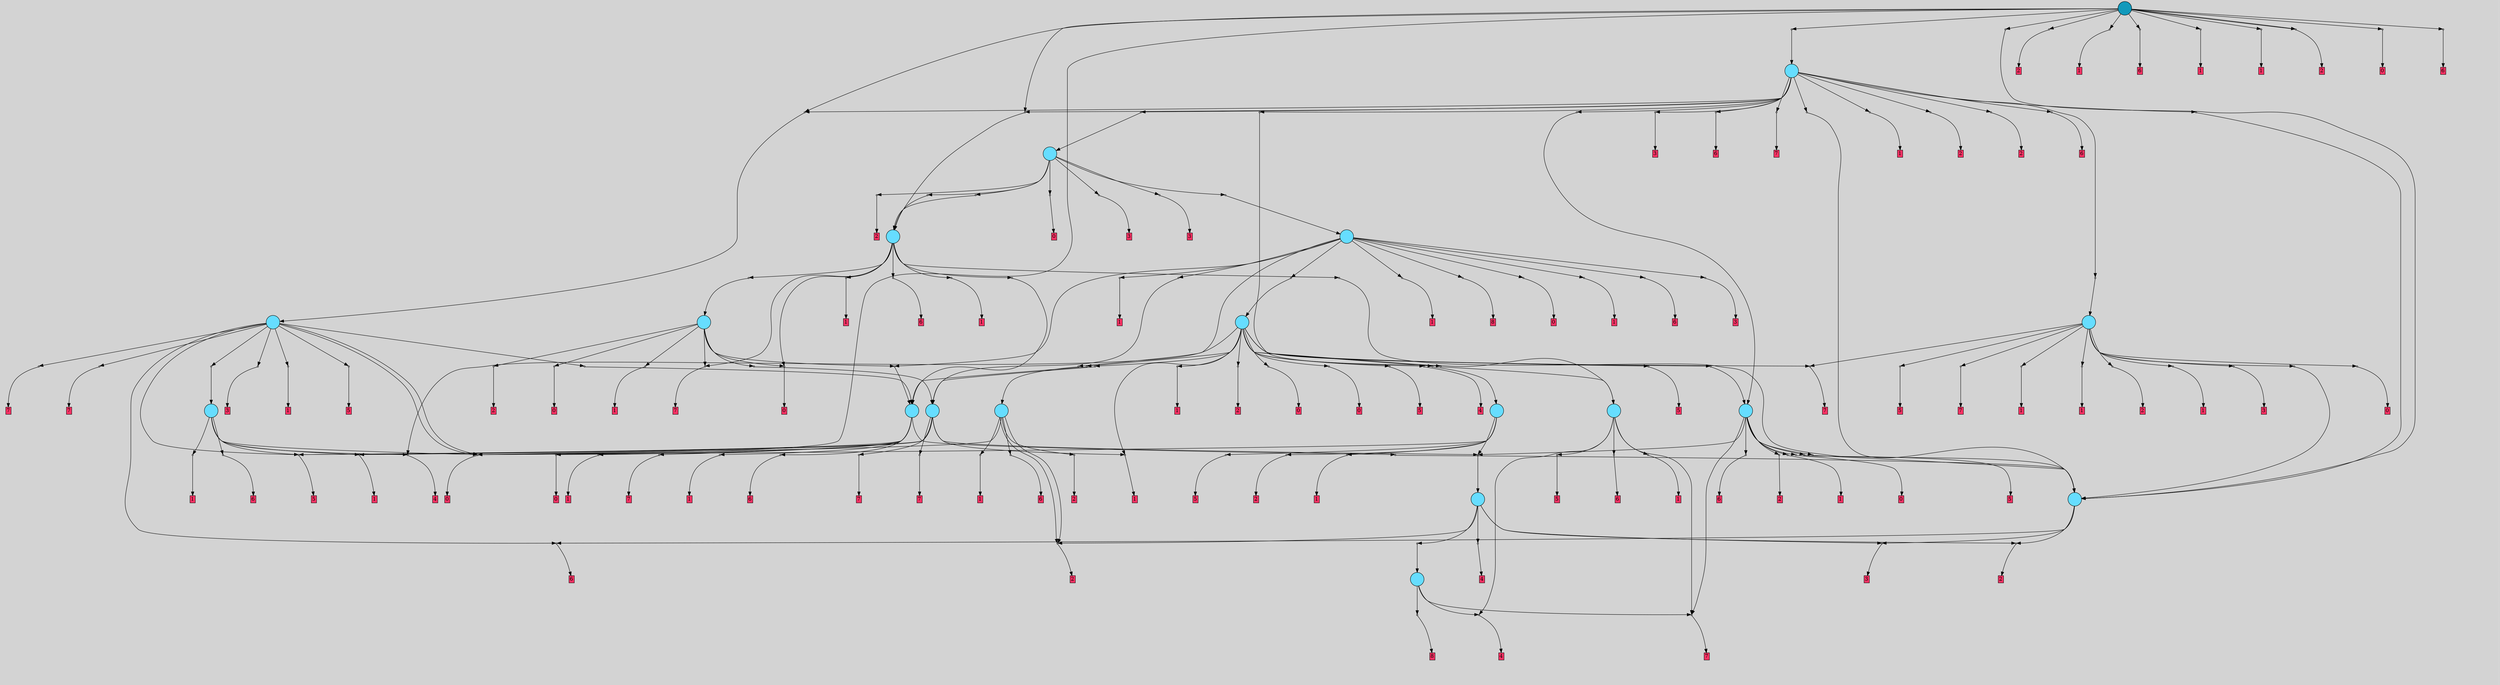 // File exported with GEGELATI v1.3.1
// On the 2024-07-07 17:39:34
// With the MARL::MarlTPGGraphDotExporter
digraph{
	graph[pad = "0.212, 0.055" bgcolor = lightgray]
	node[shape=circle style = filled label = ""]
		T2 [fillcolor="#66ddff"]
		T7 [fillcolor="#66ddff"]
		T58 [fillcolor="#66ddff"]
		T148 [fillcolor="#66ddff"]
		T837 [fillcolor="#66ddff"]
		T875 [fillcolor="#66ddff"]
		T886 [fillcolor="#66ddff"]
		T915 [fillcolor="#66ddff"]
		T933 [fillcolor="#66ddff"]
		T1008 [fillcolor="#66ddff"]
		T1083 [fillcolor="#66ddff"]
		T1230 [fillcolor="#66ddff"]
		T1626 [fillcolor="#66ddff"]
		T1993 [fillcolor="#66ddff"]
		T2142 [fillcolor="#66ddff"]
		T2995 [fillcolor="#66ddff"]
		T3655 [fillcolor="#66ddff"]
		T4318 [fillcolor="#66ddff"]
		T4903 [fillcolor="#1199bb"]
		P46968 [fillcolor="#cccccc" shape=point] //
		I46968 [shape=box style=invis label="4|4&1|2#2|7&#92;n2|4&4|2#2|0&#92;n4|7&2|5#1|6&#92;n1|5&4|5#3|0&#92;n4|7&0|3#4|0&#92;n3|1&2|2#1|0&#92;n"]
		P46968 -> I46968[style=invis]
		A33879 [fillcolor="#ff3366" shape=box margin=0.03 width=0 height=0 label="2"]
		T2 -> P46968 -> A33879
		P46969 [fillcolor="#cccccc" shape=point] //
		I46969 [shape=box style=invis label="4|0&2|6#0|7&#92;n"]
		P46969 -> I46969[style=invis]
		A33880 [fillcolor="#ff3366" shape=box margin=0.03 width=0 height=0 label="3"]
		T2 -> P46969 -> A33880
		P46970 [fillcolor="#cccccc" shape=point] //
		I46970 [shape=box style=invis label="1|1&1|1#2|4&#92;n1|3&4|3#2|5&#92;n2|4&1|4#2|5&#92;n1|1&3|1#0|0&#92;n2|0&3|3#3|4&#92;n6|0&0|2#1|4&#92;n6|1&0|7#4|3&#92;n2|2&0|5#1|3&#92;n5|4&0|7#3|0&#92;n"]
		P46970 -> I46970[style=invis]
		A33881 [fillcolor="#ff3366" shape=box margin=0.03 width=0 height=0 label="7"]
		T7 -> P46970 -> A33881
		P46971 [fillcolor="#cccccc" shape=point] //
		I46971 [shape=box style=invis label="6|2&4|7#4|4&#92;n0|4&4|5#3|7&#92;n2|1&1|4#3|1&#92;n6|6&3|3#3|0&#92;n2|7&3|2#1|0&#92;n3|7&1|1#0|1&#92;n1|4&1|2#3|7&#92;n4|0&2|5#4|6&#92;n"]
		P46971 -> I46971[style=invis]
		A33882 [fillcolor="#ff3366" shape=box margin=0.03 width=0 height=0 label="8"]
		T7 -> P46971 -> A33882
		P46972 [fillcolor="#cccccc" shape=point] //
		I46972 [shape=box style=invis label="8|4&0|5#4|6&#92;n0|3&1|1#2|6&#92;n"]
		P46972 -> I46972[style=invis]
		A33883 [fillcolor="#ff3366" shape=box margin=0.03 width=0 height=0 label="6"]
		T2 -> P46972 -> A33883
		P46973 [fillcolor="#cccccc" shape=point] //
		I46973 [shape=box style=invis label="7|5&4|6#3|3&#92;n1|3&0|7#0|4&#92;n5|1&0|7#4|4&#92;n6|6&1|1#2|4&#92;n3|5&0|2#1|2&#92;n6|3&2|4#0|1&#92;n"]
		P46973 -> I46973[style=invis]
		A33884 [fillcolor="#ff3366" shape=box margin=0.03 width=0 height=0 label="4"]
		T7 -> P46973 -> A33884
		P46974 [fillcolor="#cccccc" shape=point] //
		I46974 [shape=box style=invis label="4|4&1|2#2|7&#92;n5|5&4|4#1|6&#92;n2|4&4|2#2|0&#92;n4|7&2|5#1|6&#92;n1|5&4|5#3|0&#92;n4|7&0|3#4|0&#92;n3|1&2|2#1|0&#92;n"]
		P46974 -> I46974[style=invis]
		T58 -> P46974 -> T7
		T58 -> P46969
		P46975 [fillcolor="#cccccc" shape=point] //
		I46975 [shape=box style=invis label="7|5&4|6#3|3&#92;n1|0&0|7#0|4&#92;n5|1&0|7#4|4&#92;n6|6&1|1#2|4&#92;n3|5&0|2#1|2&#92;n5|6&1|0#2|0&#92;n6|3&2|4#0|1&#92;n"]
		P46975 -> I46975[style=invis]
		A33885 [fillcolor="#ff3366" shape=box margin=0.03 width=0 height=0 label="4"]
		T58 -> P46975 -> A33885
		T58 -> P46968
		P46976 [fillcolor="#cccccc" shape=point] //
		I46976 [shape=box style=invis label="7|0&2|7#0|0&#92;n7|4&2|1#0|3&#92;n2|7&2|4#0|1&#92;n1|4&2|1#2|2&#92;n1|7&3|0#3|4&#92;n"]
		P46976 -> I46976[style=invis]
		A33886 [fillcolor="#ff3366" shape=box margin=0.03 width=0 height=0 label="2"]
		T58 -> P46976 -> A33886
		T148 -> P46973
		P46977 [fillcolor="#cccccc" shape=point] //
		I46977 [shape=box style=invis label="4|3&1|4#3|1&#92;n6|3&2|0#0|3&#92;n7|0&4|1#1|5&#92;n4|4&4|7#0|2&#92;n6|6&1|0#2|7&#92;n0|0&4|1#1|1&#92;n3|2&2|2#0|0&#92;n6|0&3|4#1|1&#92;n8|6&1|3#4|0&#92;n"]
		P46977 -> I46977[style=invis]
		A33887 [fillcolor="#ff3366" shape=box margin=0.03 width=0 height=0 label="5"]
		T148 -> P46977 -> A33887
		T148 -> P46970
		P46978 [fillcolor="#cccccc" shape=point] //
		I46978 [shape=box style=invis label="0|3&1|1#2|6&#92;n8|4&0|5#4|2&#92;n"]
		P46978 -> I46978[style=invis]
		A33888 [fillcolor="#ff3366" shape=box margin=0.03 width=0 height=0 label="6"]
		T148 -> P46978 -> A33888
		P46979 [fillcolor="#cccccc" shape=point] //
		I46979 [shape=box style=invis label="6|2&1|0#2|1&#92;n7|1&3|7#4|0&#92;n6|4&4|4#3|3&#92;n5|6&0|0#3|5&#92;n3|0&3|1#2|7&#92;n2|6&0|4#0|6&#92;n3|0&1|3#4|6&#92;n2|3&2|0#2|0&#92;n7|1&2|0#0|5&#92;n"]
		P46979 -> I46979[style=invis]
		A33889 [fillcolor="#ff3366" shape=box margin=0.03 width=0 height=0 label="1"]
		T148 -> P46979 -> A33889
		P46980 [fillcolor="#cccccc" shape=point] //
		I46980 [shape=box style=invis label="6|2&1|0#2|1&#92;n7|1&3|7#4|0&#92;n6|4&4|4#3|3&#92;n5|6&0|0#3|5&#92;n3|0&3|1#2|7&#92;n3|0&1|3#0|6&#92;n2|6&0|4#0|6&#92;n7|1&2|0#0|5&#92;n"]
		P46980 -> I46980[style=invis]
		A33890 [fillcolor="#ff3366" shape=box margin=0.03 width=0 height=0 label="1"]
		T837 -> P46980 -> A33890
		P46981 [fillcolor="#cccccc" shape=point] //
		I46981 [shape=box style=invis label="2|4&0|4#1|3&#92;n4|2&0|3#3|6&#92;n6|4&2|5#4|3&#92;n"]
		P46981 -> I46981[style=invis]
		A33891 [fillcolor="#ff3366" shape=box margin=0.03 width=0 height=0 label="5"]
		T837 -> P46981 -> A33891
		P46982 [fillcolor="#cccccc" shape=point] //
		I46982 [shape=box style=invis label="1|1&3|4#0|1&#92;n3|3&1|0#0|6&#92;n3|6&2|6#0|0&#92;n7|5&4|2#0|6&#92;n2|0&2|4#1|6&#92;n6|4&4|6#3|7&#92;n2|6&1|3#0|4&#92;n6|3&3|6#3|3&#92;n4|1&0|3#0|5&#92;n1|0&2|5#0|0&#92;n"]
		P46982 -> I46982[style=invis]
		A33892 [fillcolor="#ff3366" shape=box margin=0.03 width=0 height=0 label="0"]
		T837 -> P46982 -> A33892
		P46983 [fillcolor="#cccccc" shape=point] //
		I46983 [shape=box style=invis label="6|2&1|0#2|1&#92;n6|4&4|4#3|3&#92;n1|2&2|2#3|7&#92;n3|0&3|1#2|7&#92;n2|6&0|4#0|6&#92;n7|1&3|7#4|0&#92;n3|0&1|3#2|6&#92;n5|6&3|3#3|5&#92;n"]
		P46983 -> I46983[style=invis]
		A33893 [fillcolor="#ff3366" shape=box margin=0.03 width=0 height=0 label="1"]
		T837 -> P46983 -> A33893
		P46984 [fillcolor="#cccccc" shape=point] //
		I46984 [shape=box style=invis label="2|2&1|4#2|7&#92;n2|5&1|6#0|2&#92;n1|1&2|4#2|4&#92;n6|3&4|6#4|0&#92;n1|2&0|5#4|0&#92;n3|0&2|2#0|7&#92;n8|4&3|5#0|6&#92;n0|6&2|4#3|3&#92;n"]
		P46984 -> I46984[style=invis]
		A33894 [fillcolor="#ff3366" shape=box margin=0.03 width=0 height=0 label="4"]
		T837 -> P46984 -> A33894
		P46985 [fillcolor="#cccccc" shape=point] //
		I46985 [shape=box style=invis label="6|4&1|4#4|4&#92;n7|2&0|6#2|2&#92;n1|3&3|6#1|7&#92;n2|6&4|0#1|7&#92;n"]
		P46985 -> I46985[style=invis]
		A33895 [fillcolor="#ff3366" shape=box margin=0.03 width=0 height=0 label="6"]
		T837 -> P46985 -> A33895
		P46986 [fillcolor="#cccccc" shape=point] //
		I46986 [shape=box style=invis label="3|0&3|1#2|7&#92;n6|4&4|2#3|3&#92;n5|6&0|0#3|5&#92;n3|0&1|3#0|6&#92;n2|6&0|4#0|6&#92;n7|4&2|0#0|5&#92;n"]
		P46986 -> I46986[style=invis]
		A33896 [fillcolor="#ff3366" shape=box margin=0.03 width=0 height=0 label="1"]
		T875 -> P46986 -> A33896
		T875 -> P46981
		P46987 [fillcolor="#cccccc" shape=point] //
		I46987 [shape=box style=invis label="6|7&3|6#0|7&#92;n4|0&2|2#4|5&#92;n4|2&0|1#0|6&#92;n4|3&3|1#2|5&#92;n0|6&4|0#4|1&#92;n1|6&0|4#3|7&#92;n5|6&3|1#0|7&#92;n"]
		P46987 -> I46987[style=invis]
		A33897 [fillcolor="#ff3366" shape=box margin=0.03 width=0 height=0 label="7"]
		T875 -> P46987 -> A33897
		P46988 [fillcolor="#cccccc" shape=point] //
		I46988 [shape=box style=invis label="3|2&2|2#0|7&#92;n1|4&0|0#3|6&#92;n0|6&2|4#3|3&#92;n1|2&0|5#4|0&#92;n5|2&2|4#0|7&#92;n2|5&1|6#0|2&#92;n8|0&2|5#0|6&#92;n2|7&0|2#3|6&#92;n1|1&2|4#2|4&#92;n8|0&0|2#2|3&#92;n"]
		P46988 -> I46988[style=invis]
		T875 -> P46988 -> T2
		P46989 [fillcolor="#cccccc" shape=point] //
		I46989 [shape=box style=invis label="6|2&1|0#2|1&#92;n7|1&3|7#4|0&#92;n3|4&4|4#3|3&#92;n5|6&0|0#3|5&#92;n3|0&3|1#2|7&#92;n3|0&2|3#0|6&#92;n2|6&0|4#0|6&#92;n7|7&0|1#4|6&#92;n7|1&2|0#0|5&#92;n"]
		P46989 -> I46989[style=invis]
		A33898 [fillcolor="#ff3366" shape=box margin=0.03 width=0 height=0 label="1"]
		T875 -> P46989 -> A33898
		P46990 [fillcolor="#cccccc" shape=point] //
		I46990 [shape=box style=invis label="2|6&4|0#1|7&#92;n7|2&0|6#2|2&#92;n1|3&3|4#1|7&#92;n6|4&1|4#4|4&#92;n"]
		P46990 -> I46990[style=invis]
		A33899 [fillcolor="#ff3366" shape=box margin=0.03 width=0 height=0 label="6"]
		T875 -> P46990 -> A33899
		P46991 [fillcolor="#cccccc" shape=point] //
		I46991 [shape=box style=invis label="1|1&3|4#0|1&#92;n3|6&2|6#0|0&#92;n1|0&2|5#0|0&#92;n2|0&2|4#1|6&#92;n6|4&4|6#3|7&#92;n2|6&1|3#0|4&#92;n6|3&3|6#3|3&#92;n4|1&0|3#0|5&#92;n7|1&4|2#0|6&#92;n"]
		P46991 -> I46991[style=invis]
		A33900 [fillcolor="#ff3366" shape=box margin=0.03 width=0 height=0 label="0"]
		T875 -> P46991 -> A33900
		P46992 [fillcolor="#cccccc" shape=point] //
		I46992 [shape=box style=invis label="1|2&4|1#2|4&#92;n4|3&1|4#3|1&#92;n4|4&4|7#0|2&#92;n6|6&1|0#2|7&#92;n0|0&4|1#1|1&#92;n6|0&3|4#1|1&#92;n8|6&1|3#4|6&#92;n7|0&4|1#1|5&#92;n"]
		P46992 -> I46992[style=invis]
		A33901 [fillcolor="#ff3366" shape=box margin=0.03 width=0 height=0 label="5"]
		T886 -> P46992 -> A33901
		P46993 [fillcolor="#cccccc" shape=point] //
		I46993 [shape=box style=invis label="8|0&0|0#4|6&#92;n0|3&1|1#2|6&#92;n"]
		P46993 -> I46993[style=invis]
		A33902 [fillcolor="#ff3366" shape=box margin=0.03 width=0 height=0 label="6"]
		T886 -> P46993 -> A33902
		P46994 [fillcolor="#cccccc" shape=point] //
		I46994 [shape=box style=invis label="1|1&3|4#0|1&#92;n3|3&1|0#0|6&#92;n6|4&4|6#3|7&#92;n7|5&4|4#0|6&#92;n1|0&2|5#0|1&#92;n2|6&1|3#0|4&#92;n6|3&3|6#3|3&#92;n4|1&0|3#0|5&#92;n3|6&2|6#0|0&#92;n"]
		P46994 -> I46994[style=invis]
		T886 -> P46994 -> T2
		P46995 [fillcolor="#cccccc" shape=point] //
		I46995 [shape=box style=invis label="1|1&3|4#0|1&#92;n3|3&1|0#0|6&#92;n6|4&4|6#3|7&#92;n8|1&3|2#3|3&#92;n3|6&2|6#0|0&#92;n7|5&4|2#0|6&#92;n2|6&1|3#0|4&#92;n6|3&3|6#3|5&#92;n4|1&0|3#0|5&#92;n1|0&2|5#0|1&#92;n"]
		P46995 -> I46995[style=invis]
		T886 -> P46995 -> T58
		P46996 [fillcolor="#cccccc" shape=point] //
		I46996 [shape=box style=invis label="7|0&2|7#0|0&#92;n7|7&3|0#3|4&#92;n2|7&2|4#0|1&#92;n1|4&2|1#2|2&#92;n7|4&2|1#0|3&#92;n"]
		P46996 -> I46996[style=invis]
		A33903 [fillcolor="#ff3366" shape=box margin=0.03 width=0 height=0 label="2"]
		T886 -> P46996 -> A33903
		P46997 [fillcolor="#cccccc" shape=point] //
		I46997 [shape=box style=invis label="6|2&1|0#2|1&#92;n7|1&3|7#4|0&#92;n5|6&0|0#3|5&#92;n6|4&4|4#3|3&#92;n3|3&3|3#2|7&#92;n2|6&0|4#0|6&#92;n3|0&1|3#0|6&#92;n7|1&2|0#0|5&#92;n"]
		P46997 -> I46997[style=invis]
		A33904 [fillcolor="#ff3366" shape=box margin=0.03 width=0 height=0 label="1"]
		T886 -> P46997 -> A33904
		T886 -> P46970
		P46998 [fillcolor="#cccccc" shape=point] //
		I46998 [shape=box style=invis label="1|1&3|4#0|1&#92;n3|3&1|0#0|6&#92;n3|6&2|6#0|0&#92;n2|0&2|4#1|6&#92;n7|5&4|2#0|6&#92;n6|4&4|6#3|7&#92;n2|6&1|3#0|4&#92;n6|3&3|6#3|3&#92;n4|1&0|3#0|5&#92;n1|1&2|5#0|0&#92;n"]
		P46998 -> I46998[style=invis]
		A33905 [fillcolor="#ff3366" shape=box margin=0.03 width=0 height=0 label="0"]
		T886 -> P46998 -> A33905
		T915 -> P46980
		T915 -> P46981
		P46999 [fillcolor="#cccccc" shape=point] //
		I46999 [shape=box style=invis label="8|3&0|2#0|6&#92;n1|1&3|1#0|0&#92;n2|0&3|3#3|4&#92;n1|6&4|3#2|5&#92;n2|4&0|4#2|5&#92;n5|4&0|7#3|0&#92;n7|0&0|2#1|5&#92;n6|1&3|0#4|5&#92;n2|2&4|5#1|3&#92;n3|4&3|4#3|6&#92;n"]
		P46999 -> I46999[style=invis]
		A33906 [fillcolor="#ff3366" shape=box margin=0.03 width=0 height=0 label="7"]
		T915 -> P46999 -> A33906
		T915 -> P46982
		P47000 [fillcolor="#cccccc" shape=point] //
		I47000 [shape=box style=invis label="6|2&1|0#2|1&#92;n6|4&4|4#3|3&#92;n1|2&2|2#3|7&#92;n7|1&3|7#4|0&#92;n2|6&0|4#0|6&#92;n3|0&3|1#2|7&#92;n3|0&1|3#2|6&#92;n5|6&3|0#3|5&#92;n"]
		P47000 -> I47000[style=invis]
		A33907 [fillcolor="#ff3366" shape=box margin=0.03 width=0 height=0 label="1"]
		T915 -> P47000 -> A33907
		T915 -> P46995
		P47001 [fillcolor="#cccccc" shape=point] //
		I47001 [shape=box style=invis label="0|6&4|0#4|1&#92;n4|2&0|1#0|3&#92;n1|6&0|4#3|7&#92;n3|6&1|7#4|7&#92;n8|0&3|5#3|3&#92;n4|0&2|2#4|3&#92;n7|4&2|5#3|6&#92;n5|6&3|1#1|7&#92;n"]
		P47001 -> I47001[style=invis]
		A33908 [fillcolor="#ff3366" shape=box margin=0.03 width=0 height=0 label="7"]
		T915 -> P47001 -> A33908
		P47002 [fillcolor="#cccccc" shape=point] //
		I47002 [shape=box style=invis label="1|7&3|0#3|4&#92;n7|1&1|1#0|3&#92;n7|1&3|6#2|0&#92;n1|4&2|1#2|2&#92;n2|7&2|4#0|1&#92;n7|0&2|7#0|0&#92;n"]
		P47002 -> I47002[style=invis]
		A33909 [fillcolor="#ff3366" shape=box margin=0.03 width=0 height=0 label="2"]
		T933 -> P47002 -> A33909
		P47003 [fillcolor="#cccccc" shape=point] //
		I47003 [shape=box style=invis label="6|2&1|0#2|1&#92;n5|6&0|0#3|5&#92;n7|1&3|7#4|0&#92;n3|0&3|1#2|7&#92;n3|0&1|3#0|6&#92;n7|1&2|0#0|5&#92;n2|1&3|4#0|6&#92;n"]
		P47003 -> I47003[style=invis]
		A33910 [fillcolor="#ff3366" shape=box margin=0.03 width=0 height=0 label="1"]
		T933 -> P47003 -> A33910
		P47004 [fillcolor="#cccccc" shape=point] //
		I47004 [shape=box style=invis label="7|5&1|4#4|1&#92;n3|0&2|2#0|6&#92;n"]
		P47004 -> I47004[style=invis]
		A33911 [fillcolor="#ff3366" shape=box margin=0.03 width=0 height=0 label="6"]
		T933 -> P47004 -> A33911
		T933 -> P46976
		T933 -> P46982
		T933 -> P46976
		P47005 [fillcolor="#cccccc" shape=point] //
		I47005 [shape=box style=invis label="2|2&0|4#1|3&#92;n4|2&0|3#3|6&#92;n1|0&2|1#1|6&#92;n"]
		P47005 -> I47005[style=invis]
		A33912 [fillcolor="#ff3366" shape=box margin=0.03 width=0 height=0 label="5"]
		T1008 -> P47005 -> A33912
		P47006 [fillcolor="#cccccc" shape=point] //
		I47006 [shape=box style=invis label="7|0&2|7#0|0&#92;n2|7&2|4#0|1&#92;n7|5&2|1#0|3&#92;n3|3&2|5#4|6&#92;n1|7&3|0#3|4&#92;n"]
		P47006 -> I47006[style=invis]
		A33913 [fillcolor="#ff3366" shape=box margin=0.03 width=0 height=0 label="2"]
		T1008 -> P47006 -> A33913
		P47007 [fillcolor="#cccccc" shape=point] //
		I47007 [shape=box style=invis label="7|1&0|0#0|5&#92;n6|4&4|4#3|3&#92;n5|6&0|0#3|5&#92;n3|0&3|1#2|7&#92;n3|0&1|3#0|6&#92;n2|6&0|4#0|6&#92;n7|1&3|7#4|0&#92;n"]
		P47007 -> I47007[style=invis]
		A33914 [fillcolor="#ff3366" shape=box margin=0.03 width=0 height=0 label="1"]
		T1008 -> P47007 -> A33914
		T1008 -> P46982
		T1008 -> P46995
		P47008 [fillcolor="#cccccc" shape=point] //
		I47008 [shape=box style=invis label="4|0&1|4#1|6&#92;n"]
		P47008 -> I47008[style=invis]
		A33915 [fillcolor="#ff3366" shape=box margin=0.03 width=0 height=0 label="3"]
		T1083 -> P47008 -> A33915
		P47009 [fillcolor="#cccccc" shape=point] //
		I47009 [shape=box style=invis label="6|2&1|0#2|1&#92;n6|4&4|4#3|3&#92;n3|0&3|1#2|7&#92;n5|6&0|0#3|5&#92;n3|0&1|3#0|6&#92;n2|6&0|4#0|6&#92;n7|4&2|0#0|5&#92;n"]
		P47009 -> I47009[style=invis]
		A33916 [fillcolor="#ff3366" shape=box margin=0.03 width=0 height=0 label="1"]
		T1083 -> P47009 -> A33916
		T1083 -> P46972
		T1083 -> P46982
		P47010 [fillcolor="#cccccc" shape=point] //
		I47010 [shape=box style=invis label="3|0&1|1#0|2&#92;n3|0&2|1#0|0&#92;n0|0&3|2#3|5&#92;n6|5&1|5#4|3&#92;n0|0&1|0#3|7&#92;n"]
		P47010 -> I47010[style=invis]
		A33917 [fillcolor="#ff3366" shape=box margin=0.03 width=0 height=0 label="5"]
		T1083 -> P47010 -> A33917
		P47011 [fillcolor="#cccccc" shape=point] //
		I47011 [shape=box style=invis label="0|6&4|0#4|1&#92;n4|2&0|1#0|3&#92;n6|6&2|2#4|5&#92;n3|6&1|7#4|7&#92;n6|7&1|6#0|7&#92;n8|0&1|5#3|3&#92;n5|6&3|1#1|7&#92;n1|6&0|4#3|7&#92;n5|6&4|7#3|1&#92;n7|4&2|5#3|6&#92;n"]
		P47011 -> I47011[style=invis]
		T1083 -> P47011 -> T837
		P47012 [fillcolor="#cccccc" shape=point] //
		I47012 [shape=box style=invis label="6|1&0|7#4|3&#92;n1|3&4|3#2|5&#92;n2|4&1|4#2|5&#92;n1|1&3|1#0|0&#92;n2|0&3|3#3|4&#92;n6|0&0|2#1|4&#92;n1|1&1|1#2|4&#92;n2|2&0|5#1|3&#92;n5|4&0|7#4|0&#92;n"]
		P47012 -> I47012[style=invis]
		A33918 [fillcolor="#ff3366" shape=box margin=0.03 width=0 height=0 label="7"]
		T1083 -> P47012 -> A33918
		T1083 -> P46981
		P47013 [fillcolor="#cccccc" shape=point] //
		I47013 [shape=box style=invis label="0|6&4|0#4|1&#92;n4|2&0|1#0|3&#92;n5|6&4|7#3|1&#92;n7|4&2|5#3|6&#92;n6|7&1|6#0|7&#92;n8|0&1|5#3|3&#92;n5|6&3|1#1|7&#92;n1|6&0|4#3|7&#92;n1|0&2|2#4|5&#92;n3|6&1|7#4|7&#92;n"]
		P47013 -> I47013[style=invis]
		A33919 [fillcolor="#ff3366" shape=box margin=0.03 width=0 height=0 label="7"]
		T1083 -> P47013 -> A33919
		T1083 -> P46982
		P47014 [fillcolor="#cccccc" shape=point] //
		I47014 [shape=box style=invis label="6|1&3|7#4|0&#92;n6|2&1|0#2|6&#92;n3|0&3|1#2|7&#92;n3|0&1|3#0|6&#92;n5|6&0|0#3|5&#92;n7|0&2|1#1|0&#92;n2|0&0|3#0|1&#92;n2|7&0|4#0|6&#92;n"]
		P47014 -> I47014[style=invis]
		T1083 -> P47014 -> T875
		P47015 [fillcolor="#cccccc" shape=point] //
		I47015 [shape=box style=invis label="3|1&3|1#2|0&#92;n5|3&4|6#2|4&#92;n4|4&3|1#4|4&#92;n6|5&0|6#2|4&#92;n4|1&2|4#4|6&#92;n8|6&1|1#3|0&#92;n8|0&0|2#1|4&#92;n6|2&2|5#1|3&#92;n0|5&2|1#0|7&#92;n2|6&1|4#1|5&#92;n"]
		P47015 -> I47015[style=invis]
		A33920 [fillcolor="#ff3366" shape=box margin=0.03 width=0 height=0 label="7"]
		T1230 -> P47015 -> A33920
		P47016 [fillcolor="#cccccc" shape=point] //
		I47016 [shape=box style=invis label="3|0&2|5#4|0&#92;n4|5&1|1#1|5&#92;n"]
		P47016 -> I47016[style=invis]
		A33921 [fillcolor="#ff3366" shape=box margin=0.03 width=0 height=0 label="3"]
		T1230 -> P47016 -> A33921
		P47017 [fillcolor="#cccccc" shape=point] //
		I47017 [shape=box style=invis label="6|3&3|6#3|3&#92;n3|3&1|0#0|6&#92;n6|4&4|6#3|7&#92;n7|5&4|4#0|6&#92;n1|0&2|5#0|1&#92;n2|6&1|3#0|4&#92;n1|1&3|4#0|1&#92;n2|1&0|3#0|5&#92;n3|6&2|6#0|0&#92;n"]
		P47017 -> I47017[style=invis]
		T1230 -> P47017 -> T2
		P47018 [fillcolor="#cccccc" shape=point] //
		I47018 [shape=box style=invis label="3|3&1|0#0|6&#92;n6|3&3|6#3|3&#92;n4|1&0|3#4|5&#92;n2|0&2|4#1|6&#92;n2|6&1|3#0|4&#92;n3|6&2|6#0|0&#92;n7|3&4|2#0|6&#92;n1|0&2|5#0|0&#92;n"]
		P47018 -> I47018[style=invis]
		A33922 [fillcolor="#ff3366" shape=box margin=0.03 width=0 height=0 label="0"]
		T1230 -> P47018 -> A33922
		P47019 [fillcolor="#cccccc" shape=point] //
		I47019 [shape=box style=invis label="4|3&1|4#3|1&#92;n6|3&2|0#0|3&#92;n7|0&4|1#1|5&#92;n4|3&4|7#0|2&#92;n3|2&2|2#0|0&#92;n0|0&4|1#1|1&#92;n6|6&1|0#2|7&#92;n6|0&3|4#1|1&#92;n8|6&1|3#4|0&#92;n4|7&0|3#0|3&#92;n"]
		P47019 -> I47019[style=invis]
		A33923 [fillcolor="#ff3366" shape=box margin=0.03 width=0 height=0 label="5"]
		T1230 -> P47019 -> A33923
		P47020 [fillcolor="#cccccc" shape=point] //
		I47020 [shape=box style=invis label="0|6&4|0#4|1&#92;n4|2&0|1#0|3&#92;n1|6&0|4#3|7&#92;n3|6&1|7#4|7&#92;n8|0&1|5#3|3&#92;n5|6&3|1#1|7&#92;n5|6&4|7#3|1&#92;n4|0&2|2#4|5&#92;n7|4&2|5#3|6&#92;n"]
		P47020 -> I47020[style=invis]
		A33924 [fillcolor="#ff3366" shape=box margin=0.03 width=0 height=0 label="7"]
		T1230 -> P47020 -> A33924
		P47021 [fillcolor="#cccccc" shape=point] //
		I47021 [shape=box style=invis label="8|6&2|2#0|5&#92;n7|1&3|7#4|0&#92;n6|2&1|0#2|1&#92;n3|4&4|4#3|3&#92;n5|6&0|0#3|5&#92;n3|0&3|1#2|7&#92;n3|0&2|3#0|6&#92;n8|7&0|1#4|6&#92;n7|1&2|0#0|5&#92;n"]
		P47021 -> I47021[style=invis]
		A33925 [fillcolor="#ff3366" shape=box margin=0.03 width=0 height=0 label="1"]
		T1230 -> P47021 -> A33925
		P47022 [fillcolor="#cccccc" shape=point] //
		I47022 [shape=box style=invis label="6|2&1|0#2|1&#92;n7|1&3|7#4|4&#92;n3|4&4|4#3|3&#92;n5|6&0|0#3|5&#92;n3|0&2|3#0|6&#92;n7|1&2|0#0|5&#92;n7|7&0|1#4|6&#92;n2|1&2|4#4|1&#92;n2|6&0|4#0|6&#92;n"]
		P47022 -> I47022[style=invis]
		A33926 [fillcolor="#ff3366" shape=box margin=0.03 width=0 height=0 label="1"]
		T1230 -> P47022 -> A33926
		P47023 [fillcolor="#cccccc" shape=point] //
		I47023 [shape=box style=invis label="5|1&4|2#2|0&#92;n4|7&2|1#1|6&#92;n2|0&2|4#1|3&#92;n3|1&2|4#4|0&#92;n"]
		P47023 -> I47023[style=invis]
		A33927 [fillcolor="#ff3366" shape=box margin=0.03 width=0 height=0 label="2"]
		T1230 -> P47023 -> A33927
		P47024 [fillcolor="#cccccc" shape=point] //
		I47024 [shape=box style=invis label="6|2&1|0#2|1&#92;n5|6&0|0#3|5&#92;n7|1&3|7#4|0&#92;n6|4&4|4#3|3&#92;n2|1&2|7#2|4&#92;n3|0&3|1#2|7&#92;n2|6&0|4#0|6&#92;n3|0&1|3#4|6&#92;n7|1&2|7#0|5&#92;n"]
		P47024 -> I47024[style=invis]
		A33928 [fillcolor="#ff3366" shape=box margin=0.03 width=0 height=0 label="1"]
		T1230 -> P47024 -> A33928
		P47025 [fillcolor="#cccccc" shape=point] //
		I47025 [shape=box style=invis label="7|1&3|1#0|1&#92;n3|3&1|0#0|6&#92;n2|0&2|4#1|6&#92;n7|5&4|2#0|6&#92;n3|6&2|6#0|0&#92;n6|4&4|6#3|7&#92;n4|1&0|3#0|5&#92;n6|3&3|6#3|3&#92;n5|7&2|1#3|2&#92;n2|6&2|3#0|4&#92;n"]
		P47025 -> I47025[style=invis]
		A33929 [fillcolor="#ff3366" shape=box margin=0.03 width=0 height=0 label="0"]
		T1626 -> P47025 -> A33929
		P47026 [fillcolor="#cccccc" shape=point] //
		I47026 [shape=box style=invis label="8|0&1|1#0|5&#92;n5|4&1|1#2|6&#92;n5|4&1|1#1|6&#92;n0|6&4|0#4|1&#92;n4|1&2|2#4|7&#92;n0|5&4|7#3|3&#92;n"]
		P47026 -> I47026[style=invis]
		A33930 [fillcolor="#ff3366" shape=box margin=0.03 width=0 height=0 label="7"]
		T1626 -> P47026 -> A33930
		P47027 [fillcolor="#cccccc" shape=point] //
		I47027 [shape=box style=invis label="3|0&3|2#0|2&#92;n"]
		P47027 -> I47027[style=invis]
		T1626 -> P47027 -> T915
		P47028 [fillcolor="#cccccc" shape=point] //
		I47028 [shape=box style=invis label="6|2&1|0#2|1&#92;n7|1&3|7#4|0&#92;n6|4&4|2#3|3&#92;n5|6&0|0#3|5&#92;n3|0&3|1#2|5&#92;n3|0&1|3#0|6&#92;n2|6&0|4#0|6&#92;n7|1&2|0#0|5&#92;n"]
		P47028 -> I47028[style=invis]
		A33931 [fillcolor="#ff3366" shape=box margin=0.03 width=0 height=0 label="1"]
		T1626 -> P47028 -> A33931
		P47029 [fillcolor="#cccccc" shape=point] //
		I47029 [shape=box style=invis label="1|1&3|4#0|1&#92;n3|3&1|0#0|6&#92;n3|6&2|6#0|0&#92;n7|5&4|2#0|6&#92;n2|0&2|4#1|6&#92;n6|4&4|6#3|7&#92;n2|6&1|3#0|1&#92;n4|1&0|3#0|5&#92;n6|3&3|6#3|3&#92;n"]
		P47029 -> I47029[style=invis]
		A33932 [fillcolor="#ff3366" shape=box margin=0.03 width=0 height=0 label="0"]
		T1626 -> P47029 -> A33932
		P47030 [fillcolor="#cccccc" shape=point] //
		I47030 [shape=box style=invis label="1|7&3|0#3|4&#92;n2|1&0|4#0|5&#92;n1|5&1|3#2|7&#92;n7|0&2|7#0|0&#92;n1|4&3|1#2|2&#92;n"]
		P47030 -> I47030[style=invis]
		A33933 [fillcolor="#ff3366" shape=box margin=0.03 width=0 height=0 label="2"]
		T1626 -> P47030 -> A33933
		P47031 [fillcolor="#cccccc" shape=point] //
		I47031 [shape=box style=invis label="2|0&0|3#1|1&#92;n6|2&1|0#2|6&#92;n3|0&3|1#2|7&#92;n3|0&1|3#0|6&#92;n5|6&0|0#3|5&#92;n6|1&3|7#4|0&#92;n2|7&0|4#0|6&#92;n"]
		P47031 -> I47031[style=invis]
		T1626 -> P47031 -> T875
		P47032 [fillcolor="#cccccc" shape=point] //
		I47032 [shape=box style=invis label="3|2&1|2#0|0&#92;n6|3&2|0#0|3&#92;n7|0&4|1#1|5&#92;n8|6&1|3#4|0&#92;n6|6&1|0#2|7&#92;n0|0&4|1#1|1&#92;n4|3&1|5#3|1&#92;n6|0&3|4#1|1&#92;n4|4&4|7#0|2&#92;n"]
		P47032 -> I47032[style=invis]
		A33934 [fillcolor="#ff3366" shape=box margin=0.03 width=0 height=0 label="5"]
		T1993 -> P47032 -> A33934
		P47033 [fillcolor="#cccccc" shape=point] //
		I47033 [shape=box style=invis label="3|0&3|1#2|5&#92;n6|4&4|4#3|3&#92;n7|1&3|7#4|0&#92;n5|6&0|0#3|5&#92;n2|6&0|4#0|6&#92;n6|2&1|0#2|1&#92;n7|1&3|0#0|3&#92;n"]
		P47033 -> I47033[style=invis]
		A33935 [fillcolor="#ff3366" shape=box margin=0.03 width=0 height=0 label="1"]
		T1993 -> P47033 -> A33935
		P47034 [fillcolor="#cccccc" shape=point] //
		I47034 [shape=box style=invis label="7|0&2|7#0|0&#92;n2|7&2|4#0|1&#92;n1|7&3|0#3|4&#92;n1|4&2|1#2|2&#92;n5|1&3|6#0|3&#92;n"]
		P47034 -> I47034[style=invis]
		A33936 [fillcolor="#ff3366" shape=box margin=0.03 width=0 height=0 label="2"]
		T1993 -> P47034 -> A33936
		P47035 [fillcolor="#cccccc" shape=point] //
		I47035 [shape=box style=invis label="3|0&3|2#0|6&#92;n"]
		P47035 -> I47035[style=invis]
		T1993 -> P47035 -> T915
		P47036 [fillcolor="#cccccc" shape=point] //
		I47036 [shape=box style=invis label="2|5&1|5#0|7&#92;n3|3&1|0#0|6&#92;n7|1&3|4#0|1&#92;n2|0&2|4#1|6&#92;n7|5&4|2#0|6&#92;n3|6&2|6#0|0&#92;n6|4&4|6#3|7&#92;n2|6&1|3#0|4&#92;n6|3&3|6#3|3&#92;n4|1&0|3#0|5&#92;n"]
		P47036 -> I47036[style=invis]
		A33937 [fillcolor="#ff3366" shape=box margin=0.03 width=0 height=0 label="0"]
		T1993 -> P47036 -> A33937
		T1993 -> P46984
		P47037 [fillcolor="#cccccc" shape=point] //
		I47037 [shape=box style=invis label="1|1&3|4#0|1&#92;n3|3&1|0#0|6&#92;n4|1&0|3#0|5&#92;n7|5&4|2#0|6&#92;n2|0&2|4#1|6&#92;n6|4&4|6#3|7&#92;n6|3&3|6#3|3&#92;n3|2&2|6#0|0&#92;n1|0&2|5#0|0&#92;n"]
		P47037 -> I47037[style=invis]
		A33938 [fillcolor="#ff3366" shape=box margin=0.03 width=0 height=0 label="0"]
		T1993 -> P47037 -> A33938
		P47038 [fillcolor="#cccccc" shape=point] //
		I47038 [shape=box style=invis label="1|5&3|3#1|1&#92;n8|0&1|4#2|4&#92;n0|4&0|6#0|6&#92;n7|6&1|5#3|2&#92;n1|3&1|6#3|0&#92;n0|3&0|2#0|3&#92;n"]
		P47038 -> I47038[style=invis]
		A33939 [fillcolor="#ff3366" shape=box margin=0.03 width=0 height=0 label="5"]
		T1993 -> P47038 -> A33939
		P47039 [fillcolor="#cccccc" shape=point] //
		I47039 [shape=box style=invis label="1|4&2|1#2|2&#92;n7|7&4|3#4|1&#92;n3|4&2|5#3|3&#92;n2|7&2|4#0|1&#92;n7|0&1|7#0|0&#92;n"]
		P47039 -> I47039[style=invis]
		T1993 -> P47039 -> T148
		P47040 [fillcolor="#cccccc" shape=point] //
		I47040 [shape=box style=invis label="4|2&0|1#0|3&#92;n0|6&4|0#4|1&#92;n5|6&4|7#3|1&#92;n6|7&1|6#0|7&#92;n8|0&1|5#3|3&#92;n5|6&3|1#1|7&#92;n1|6&0|4#3|7&#92;n6|2&2|2#4|5&#92;n7|4&2|5#3|6&#92;n"]
		P47040 -> I47040[style=invis]
		T1993 -> P47040 -> T1008
		P47041 [fillcolor="#cccccc" shape=point] //
		I47041 [shape=box style=invis label="2|0&0|3#1|1&#92;n6|2&1|0#2|6&#92;n3|0&3|6#2|7&#92;n3|0&1|3#0|6&#92;n2|7&0|4#0|6&#92;n5|6&0|0#3|5&#92;n"]
		P47041 -> I47041[style=invis]
		T1993 -> P47041 -> T875
		T1993 -> P47015
		T1993 -> P47000
		P47042 [fillcolor="#cccccc" shape=point] //
		I47042 [shape=box style=invis label="2|5&1|6#0|2&#92;n1|2&0|5#4|0&#92;n3|0&2|2#0|7&#92;n1|4&0|0#3|6&#92;n0|6&2|4#3|3&#92;n8|4&3|5#0|6&#92;n1|1&2|4#2|4&#92;n"]
		P47042 -> I47042[style=invis]
		A33940 [fillcolor="#ff3366" shape=box margin=0.03 width=0 height=0 label="4"]
		T1993 -> P47042 -> A33940
		P47043 [fillcolor="#cccccc" shape=point] //
		I47043 [shape=box style=invis label="5|4&4|5#1|3&#92;n3|2&2|3#4|0&#92;n1|3&2|5#0|5&#92;n1|0&4|0#2|4&#92;n2|6&2|2#2|3&#92;n2|3&0|3#4|7&#92;n2|6&4|3#0|2&#92;n3|2&0|7#4|2&#92;n"]
		P47043 -> I47043[style=invis]
		T1993 -> P47043 -> T886
		T2142 -> P47026
		P47044 [fillcolor="#cccccc" shape=point] //
		I47044 [shape=box style=invis label="6|2&1|0#2|1&#92;n3|5&1|4#4|4&#92;n5|6&0|0#3|5&#92;n6|4&4|2#3|3&#92;n3|0&3|1#2|5&#92;n3|0&1|3#0|6&#92;n2|6&0|4#0|6&#92;n7|1&2|0#0|5&#92;n"]
		P47044 -> I47044[style=invis]
		A33941 [fillcolor="#ff3366" shape=box margin=0.03 width=0 height=0 label="1"]
		T2142 -> P47044 -> A33941
		T2142 -> P47029
		P47045 [fillcolor="#cccccc" shape=point] //
		I47045 [shape=box style=invis label="6|2&1|4#2|6&#92;n2|0&0|3#1|1&#92;n3|0&3|1#2|7&#92;n5|6&0|0#3|5&#92;n6|1&3|7#4|0&#92;n2|7&0|4#0|6&#92;n"]
		P47045 -> I47045[style=invis]
		T2142 -> P47045 -> T875
		P47046 [fillcolor="#cccccc" shape=point] //
		I47046 [shape=box style=invis label="1|1&3|4#0|1&#92;n3|3&1|0#0|6&#92;n7|5&4|2#0|6&#92;n2|6&1|3#0|4&#92;n2|0&2|4#1|4&#92;n6|4&4|6#3|7&#92;n6|3&3|6#3|3&#92;n4|1&0|1#0|5&#92;n1|0&2|5#0|0&#92;n"]
		P47046 -> I47046[style=invis]
		A33942 [fillcolor="#ff3366" shape=box margin=0.03 width=0 height=0 label="6"]
		T2142 -> P47046 -> A33942
		P47047 [fillcolor="#cccccc" shape=point] //
		I47047 [shape=box style=invis label="3|3&1|0#0|6&#92;n2|6&1|3#0|4&#92;n7|5&4|2#0|6&#92;n3|6&2|6#0|2&#92;n1|1&3|4#0|1&#92;n4|1&0|3#0|5&#92;n1|0&2|5#0|1&#92;n"]
		P47047 -> I47047[style=invis]
		T2142 -> P47047 -> T1626
		P47048 [fillcolor="#cccccc" shape=point] //
		I47048 [shape=box style=invis label="1|1&3|4#0|1&#92;n3|5&3|5#0|0&#92;n1|3&1|0#0|6&#92;n6|4&4|6#3|7&#92;n7|5&4|4#0|6&#92;n1|0&2|5#0|1&#92;n3|1&3|0#2|4&#92;n3|6&2|6#0|0&#92;n4|1&0|3#0|5&#92;n2|0&1|3#0|4&#92;n"]
		P47048 -> I47048[style=invis]
		T2142 -> P47048 -> T2
		P47049 [fillcolor="#cccccc" shape=point] //
		I47049 [shape=box style=invis label="7|1&3|7#4|0&#92;n3|0&1|1#2|7&#92;n6|4&4|4#3|3&#92;n8|1&2|7#4|0&#92;n5|6&1|0#3|5&#92;n3|0&1|3#0|6&#92;n2|6&0|4#0|6&#92;n7|1&2|0#0|5&#92;n"]
		P47049 -> I47049[style=invis]
		A33943 [fillcolor="#ff3366" shape=box margin=0.03 width=0 height=0 label="1"]
		T2142 -> P47049 -> A33943
		P47050 [fillcolor="#cccccc" shape=point] //
		I47050 [shape=box style=invis label="2|6&0|4#0|6&#92;n7|1&3|7#4|0&#92;n3|0&3|1#3|5&#92;n5|6&0|0#3|5&#92;n6|2&1|0#2|1&#92;n7|1&3|0#0|5&#92;n"]
		P47050 -> I47050[style=invis]
		A33944 [fillcolor="#ff3366" shape=box margin=0.03 width=0 height=0 label="1"]
		T2995 -> P47050 -> A33944
		P47051 [fillcolor="#cccccc" shape=point] //
		I47051 [shape=box style=invis label="3|0&4|2#0|6&#92;n"]
		P47051 -> I47051[style=invis]
		T2995 -> P47051 -> T915
		T2995 -> P47031
		P47052 [fillcolor="#cccccc" shape=point] //
		I47052 [shape=box style=invis label="5|7&2|2#3|4&#92;n4|3&3|7#0|2&#92;n6|0&1|7#3|3&#92;n5|2&0|0#4|7&#92;n8|2&4|1#1|3&#92;n2|7&2|0#0|2&#92;n0|5&3|2#0|6&#92;n5|0&3|4#1|7&#92;n"]
		P47052 -> I47052[style=invis]
		A33945 [fillcolor="#ff3366" shape=box margin=0.03 width=0 height=0 label="8"]
		T2995 -> P47052 -> A33945
		P47053 [fillcolor="#cccccc" shape=point] //
		I47053 [shape=box style=invis label="1|1&3|4#0|5&#92;n3|3&1|0#0|6&#92;n3|6&2|6#0|0&#92;n7|5&4|2#0|6&#92;n6|3&3|6#3|3&#92;n6|4&4|6#3|7&#92;n2|6&1|3#0|4&#92;n2|0&2|4#1|6&#92;n4|1&0|3#0|5&#92;n1|0&2|5#0|0&#92;n"]
		P47053 -> I47053[style=invis]
		A33946 [fillcolor="#ff3366" shape=box margin=0.03 width=0 height=0 label="0"]
		T2995 -> P47053 -> A33946
		P47054 [fillcolor="#cccccc" shape=point] //
		I47054 [shape=box style=invis label="1|6&0|4#3|7&#92;n5|6&4|7#3|3&#92;n3|7&1|7#4|7&#92;n6|7&1|6#0|7&#92;n8|0&1|5#3|3&#92;n5|6&3|1#1|7&#92;n4|5&0|1#0|3&#92;n7|4&2|5#3|6&#92;n"]
		P47054 -> I47054[style=invis]
		T2995 -> P47054 -> T933
		P47055 [fillcolor="#cccccc" shape=point] //
		I47055 [shape=box style=invis label="2|0&0|3#1|1&#92;n5|6&0|0#3|4&#92;n2|7&0|4#0|6&#92;n5|5&4|6#1|6&#92;n3|0&1|3#0|6&#92;n1|3&4|2#2|5&#92;n6|4&3|7#4|0&#92;n6|2&1|0#2|6&#92;n3|0&3|1#0|7&#92;n"]
		P47055 -> I47055[style=invis]
		T2995 -> P47055 -> T1993
		P47056 [fillcolor="#cccccc" shape=point] //
		I47056 [shape=box style=invis label="6|6&0|2#4|0&#92;n6|2&1|0#2|5&#92;n7|1&2|0#0|5&#92;n7|1&2|7#4|0&#92;n3|0&3|1#2|7&#92;n5|6&0|0#4|4&#92;n3|0&0|3#0|4&#92;n"]
		P47056 -> I47056[style=invis]
		A33947 [fillcolor="#ff3366" shape=box margin=0.03 width=0 height=0 label="1"]
		T2995 -> P47056 -> A33947
		P47057 [fillcolor="#cccccc" shape=point] //
		I47057 [shape=box style=invis label="7|0&2|6#4|7&#92;n3|1&2|6#3|3&#92;n"]
		P47057 -> I47057[style=invis]
		A33948 [fillcolor="#ff3366" shape=box margin=0.03 width=0 height=0 label="6"]
		T2995 -> P47057 -> A33948
		P47058 [fillcolor="#cccccc" shape=point] //
		I47058 [shape=box style=invis label="3|0&1|7#2|6&#92;n0|3&0|4#0|1&#92;n3|7&1|2#1|5&#92;n6|7&3|2#0|7&#92;n3|5&3|3#0|2&#92;n8|0&2|5#0|1&#92;n4|1&2|5#3|2&#92;n1|6&0|7#3|4&#92;n"]
		P47058 -> I47058[style=invis]
		A33949 [fillcolor="#ff3366" shape=box margin=0.03 width=0 height=0 label="3"]
		T2995 -> P47058 -> A33949
		P47059 [fillcolor="#cccccc" shape=point] //
		I47059 [shape=box style=invis label="6|2&1|0#2|1&#92;n2|6&0|4#0|6&#92;n6|4&4|4#3|3&#92;n3|0&1|3#0|6&#92;n3|0&3|1#2|7&#92;n5|6&4|0#3|5&#92;n7|1&3|7#2|0&#92;n7|1&2|0#0|5&#92;n1|3&0|2#4|2&#92;n"]
		P47059 -> I47059[style=invis]
		A33950 [fillcolor="#ff3366" shape=box margin=0.03 width=0 height=0 label="1"]
		T2995 -> P47059 -> A33950
		P47060 [fillcolor="#cccccc" shape=point] //
		I47060 [shape=box style=invis label="8|6&2|4#3|4&#92;n1|1&0|1#0|5&#92;n8|0&2|7#0|0&#92;n1|3&3|0#3|4&#92;n1|4&2|1#2|2&#92;n7|4&2|1#0|3&#92;n"]
		P47060 -> I47060[style=invis]
		A33951 [fillcolor="#ff3366" shape=box margin=0.03 width=0 height=0 label="2"]
		T3655 -> P47060 -> A33951
		P47061 [fillcolor="#cccccc" shape=point] //
		I47061 [shape=box style=invis label="2|4&0|2#4|6&#92;n2|0&4|5#4|2&#92;n"]
		P47061 -> I47061[style=invis]
		T3655 -> P47061 -> T2142
		P47062 [fillcolor="#cccccc" shape=point] //
		I47062 [shape=box style=invis label="1|1&3|4#0|1&#92;n6|6&3|6#3|3&#92;n1|6&0|7#2|4&#92;n2|6&1|2#0|4&#92;n6|4&4|6#3|7&#92;n3|6&2|6#0|0&#92;n4|1&0|3#4|5&#92;n7|1&4|2#0|6&#92;n1|0&2|5#0|0&#92;n"]
		P47062 -> I47062[style=invis]
		A33952 [fillcolor="#ff3366" shape=box margin=0.03 width=0 height=0 label="0"]
		T3655 -> P47062 -> A33952
		P47063 [fillcolor="#cccccc" shape=point] //
		I47063 [shape=box style=invis label="8|7&0|5#2|6&#92;n8|0&2|2#2|5&#92;n"]
		P47063 -> I47063[style=invis]
		T3655 -> P47063 -> T2995
		P47064 [fillcolor="#cccccc" shape=point] //
		I47064 [shape=box style=invis label="7|0&4|7#0|1&#92;n1|4&0|3#3|1&#92;n5|5&2|0#2|1&#92;n"]
		P47064 -> I47064[style=invis]
		A33953 [fillcolor="#ff3366" shape=box margin=0.03 width=0 height=0 label="3"]
		T3655 -> P47064 -> A33953
		P47065 [fillcolor="#cccccc" shape=point] //
		I47065 [shape=box style=invis label="8|0&0|5#1|2&#92;n3|3&4|5#2|4&#92;n"]
		P47065 -> I47065[style=invis]
		T3655 -> P47065 -> T2142
		P47066 [fillcolor="#cccccc" shape=point] //
		I47066 [shape=box style=invis label="3|3&2|3#1|1&#92;n1|1&2|0#0|0&#92;n7|1&2|0#0|5&#92;n3|0&3|1#2|7&#92;n5|1&0|4#3|6&#92;n2|3&4|2#4|5&#92;n2|3&2|0#0|7&#92;n0|1&3|7#4|2&#92;n7|0&3|4#2|4&#92;n"]
		P47066 -> I47066[style=invis]
		A33954 [fillcolor="#ff3366" shape=box margin=0.03 width=0 height=0 label="3"]
		T3655 -> P47066 -> A33954
		P47067 [fillcolor="#cccccc" shape=point] //
		I47067 [shape=box style=invis label="5|4&1|5#1|3&#92;n5|5&2|4#2|6&#92;n1|0&4|0#2|7&#92;n1|3&2|5#0|5&#92;n2|6&4|3#0|2&#92;n2|2&3|0#3|3&#92;n0|6&3|3#2|1&#92;n2|6&2|2#2|3&#92;n3|2&0|7#4|2&#92;n"]
		P47067 -> I47067[style=invis]
		T4318 -> P47067 -> T886
		P47068 [fillcolor="#cccccc" shape=point] //
		I47068 [shape=box style=invis label="8|4&0|7#0|2&#92;n1|6&1|5#2|1&#92;n6|3&3|6#3|0&#92;n2|0&1|3#4|2&#92;n0|2&1|2#2|0&#92;n7|4&1|6#1|1&#92;n8|2&1|4#4|1&#92;n7|5&2|2#0|4&#92;n3|5&1|3#4|0&#92;n"]
		P47068 -> I47068[style=invis]
		T4318 -> P47068 -> T1230
		P47069 [fillcolor="#cccccc" shape=point] //
		I47069 [shape=box style=invis label="4|0&2|4#3|1&#92;n2|0&4|5#4|2&#92;n2|4&0|2#4|1&#92;n"]
		P47069 -> I47069[style=invis]
		T4318 -> P47069 -> T2142
		P47070 [fillcolor="#cccccc" shape=point] //
		I47070 [shape=box style=invis label="7|5&4|3#0|6&#92;n6|1&3|4#0|1&#92;n6|4&4|6#3|7&#92;n2|6&1|3#0|4&#92;n3|4&1|0#0|6&#92;n1|0&2|5#0|1&#92;n7|2&1|4#3|3&#92;n6|3&3|6#3|3&#92;n"]
		P47070 -> I47070[style=invis]
		T4318 -> P47070 -> T2
		P47071 [fillcolor="#cccccc" shape=point] //
		I47071 [shape=box style=invis label="2|0&1|1#4|0&#92;n7|3&0|1#3|4&#92;n"]
		P47071 -> I47071[style=invis]
		T4318 -> P47071 -> T3655
		P47072 [fillcolor="#cccccc" shape=point] //
		I47072 [shape=box style=invis label="3|6&2|6#0|0&#92;n1|0&2|5#0|1&#92;n7|5&4|4#0|6&#92;n6|4&4|6#3|7&#92;n3|1&3|0#2|4&#92;n2|6&1|3#0|4&#92;n4|1&0|3#0|5&#92;n1|7&3|4#0|1&#92;n"]
		P47072 -> I47072[style=invis]
		T4318 -> P47072 -> T2
		P47073 [fillcolor="#cccccc" shape=point] //
		I47073 [shape=box style=invis label="8|0&2|5#0|1&#92;n5|0&1|7#2|6&#92;n4|7&0|3#0|2&#92;n4|6&4|5#3|2&#92;n5|3&0|1#4|2&#92;n0|3&0|4#0|1&#92;n5|6&2|2#2|1&#92;n1|6&0|7#1|4&#92;n"]
		P47073 -> I47073[style=invis]
		A33955 [fillcolor="#ff3366" shape=box margin=0.03 width=0 height=0 label="3"]
		T4318 -> P47073 -> A33955
		P47074 [fillcolor="#cccccc" shape=point] //
		I47074 [shape=box style=invis label="0|5&1|0#3|5&#92;n3|0&3|1#1|4&#92;n"]
		P47074 -> I47074[style=invis]
		A33956 [fillcolor="#ff3366" shape=box margin=0.03 width=0 height=0 label="6"]
		T4318 -> P47074 -> A33956
		P47075 [fillcolor="#cccccc" shape=point] //
		I47075 [shape=box style=invis label="1|6&2|6#2|4&#92;n7|4&0|4#4|2&#92;n0|6&0|6#4|6&#92;n5|0&2|0#1|2&#92;n0|6&2|1#3|7&#92;n"]
		P47075 -> I47075[style=invis]
		A33957 [fillcolor="#ff3366" shape=box margin=0.03 width=0 height=0 label="7"]
		T4318 -> P47075 -> A33957
		P47076 [fillcolor="#cccccc" shape=point] //
		I47076 [shape=box style=invis label="6|4&1|0#2|1&#92;n1|4&1|6#1|4&#92;n7|1&3|7#4|0&#92;n6|4&4|4#4|3&#92;n5|6&0|0#3|5&#92;n3|0&3|1#2|7&#92;n3|0&1|3#0|6&#92;n7|1&2|0#0|5&#92;n"]
		P47076 -> I47076[style=invis]
		A33958 [fillcolor="#ff3366" shape=box margin=0.03 width=0 height=0 label="1"]
		T4318 -> P47076 -> A33958
		P47077 [fillcolor="#cccccc" shape=point] //
		I47077 [shape=box style=invis label="0|6&4|4#4|1&#92;n5|6&3|5#0|7&#92;n3|6&1|7#3|7&#92;n4|0&2|4#4|5&#92;n1|6&0|7#4|7&#92;n5|1&1|1#0|5&#92;n3|0&3|7#3|3&#92;n7|1&3|3#4|4&#92;n"]
		P47077 -> I47077[style=invis]
		T4318 -> P47077 -> T1083
		P47078 [fillcolor="#cccccc" shape=point] //
		I47078 [shape=box style=invis label="1|4&2|1#2|6&#92;n7|7&4|3#4|1&#92;n7|0&1|7#0|0&#92;n2|7&2|4#0|1&#92;n3|4&2|5#3|3&#92;n"]
		P47078 -> I47078[style=invis]
		T4318 -> P47078 -> T148
		P47079 [fillcolor="#cccccc" shape=point] //
		I47079 [shape=box style=invis label="4|1&2|3#3|2&#92;n8|1&4|4#0|2&#92;n7|0&4|3#4|4&#92;n6|7&1|5#0|5&#92;n"]
		P47079 -> I47079[style=invis]
		A33959 [fillcolor="#ff3366" shape=box margin=0.03 width=0 height=0 label="2"]
		T4318 -> P47079 -> A33959
		P47080 [fillcolor="#cccccc" shape=point] //
		I47080 [shape=box style=invis label="4|3&4|3#2|7&#92;n8|4&2|3#4|5&#92;n1|0&4|7#3|1&#92;n7|1&1|5#4|0&#92;n4|1&3|2#1|7&#92;n"]
		P47080 -> I47080[style=invis]
		A33960 [fillcolor="#ff3366" shape=box margin=0.03 width=0 height=0 label="2"]
		T4318 -> P47080 -> A33960
		P47081 [fillcolor="#cccccc" shape=point] //
		I47081 [shape=box style=invis label="2|4&0|2#4|6&#92;n2|0&2|5#4|2&#92;n4|2&1|7#3|5&#92;n"]
		P47081 -> I47081[style=invis]
		A33961 [fillcolor="#ff3366" shape=box margin=0.03 width=0 height=0 label="6"]
		T4318 -> P47081 -> A33961
		P47082 [fillcolor="#cccccc" shape=point] //
		I47082 [shape=box style=invis label="0|0&2|7#3|7&#92;n"]
		P47082 -> I47082[style=invis]
		A33962 [fillcolor="#ff3366" shape=box margin=0.03 width=0 height=0 label="2"]
		T4903 -> P47082 -> A33962
		P47083 [fillcolor="#cccccc" shape=point] //
		I47083 [shape=box style=invis label="0|0&1|1#0|7&#92;n1|1&4|1#0|0&#92;n6|4&4|4#2|3&#92;n7|1&3|7#2|0&#92;n5|3&0|0#3|5&#92;n8|6&2|7#1|4&#92;n0|5&0|1#2|3&#92;n0|2&1|0#2|1&#92;n"]
		P47083 -> I47083[style=invis]
		A33963 [fillcolor="#ff3366" shape=box margin=0.03 width=0 height=0 label="1"]
		T4903 -> P47083 -> A33963
		T4903 -> P47077
		P47084 [fillcolor="#cccccc" shape=point] //
		I47084 [shape=box style=invis label="0|5&3|1#3|1&#92;n1|1&2|4#1|7&#92;n7|2&0|6#2|2&#92;n0|0&0|5#1|2&#92;n"]
		P47084 -> I47084[style=invis]
		A33964 [fillcolor="#ff3366" shape=box margin=0.03 width=0 height=0 label="6"]
		T4903 -> P47084 -> A33964
		P47085 [fillcolor="#cccccc" shape=point] //
		I47085 [shape=box style=invis label="7|1&3|0#0|5&#92;n8|3&4|2#0|3&#92;n3|0&3|1#3|5&#92;n5|3&4|1#3|0&#92;n6|2&1|0#0|1&#92;n3|6&0|0#3|5&#92;n2|6&0|4#0|6&#92;n"]
		P47085 -> I47085[style=invis]
		A33965 [fillcolor="#ff3366" shape=box margin=0.03 width=0 height=0 label="1"]
		T4903 -> P47085 -> A33965
		P47086 [fillcolor="#cccccc" shape=point] //
		I47086 [shape=box style=invis label="4|0&2|0#1|5&#92;n3|2&2|3#4|5&#92;n0|0&3|2#3|1&#92;n"]
		P47086 -> I47086[style=invis]
		A33966 [fillcolor="#ff3366" shape=box margin=0.03 width=0 height=0 label="1"]
		T4903 -> P47086 -> A33966
		P47087 [fillcolor="#cccccc" shape=point] //
		I47087 [shape=box style=invis label="8|0&2|7#0|0&#92;n1|3&3|0#3|4&#92;n1|4&2|1#2|2&#92;n7|4&2|1#0|3&#92;n"]
		P47087 -> I47087[style=invis]
		A33967 [fillcolor="#ff3366" shape=box margin=0.03 width=0 height=0 label="2"]
		T4903 -> P47087 -> A33967
		T4903 -> P47069
		P47088 [fillcolor="#cccccc" shape=point] //
		I47088 [shape=box style=invis label="1|0&2|5#4|0&#92;n3|6&2|6#0|4&#92;n6|3&3|6#3|3&#92;n6|4&4|6#3|2&#92;n2|5&3|2#3|0&#92;n2|0&2|4#1|6&#92;n0|0&4|4#4|6&#92;n"]
		P47088 -> I47088[style=invis]
		A33968 [fillcolor="#ff3366" shape=box margin=0.03 width=0 height=0 label="0"]
		T4903 -> P47088 -> A33968
		P47089 [fillcolor="#cccccc" shape=point] //
		I47089 [shape=box style=invis label="3|1&3|0#2|4&#92;n6|4&4|6#3|7&#92;n2|6&4|3#0|4&#92;n1|4&3|4#0|1&#92;n3|6&2|6#0|3&#92;n0|4&3|5#1|5&#92;n3|5&2|5#4|1&#92;n7|5&4|4#0|6&#92;n1|0&2|5#0|1&#92;n"]
		P47089 -> I47089[style=invis]
		T4903 -> P47089 -> T2
		P47090 [fillcolor="#cccccc" shape=point] //
		I47090 [shape=box style=invis label="6|0&0|1#3|1&#92;n4|4&0|4#3|5&#92;n1|3&4|5#3|7&#92;n4|3&0|2#2|4&#92;n8|0&2|0#1|7&#92;n2|3&4|3#0|0&#92;n3|6&2|1#1|5&#92;n6|6&2|3#4|7&#92;n"]
		P47090 -> I47090[style=invis]
		T4903 -> P47090 -> T4318
		T4903 -> P46982
		P47091 [fillcolor="#cccccc" shape=point] //
		I47091 [shape=box style=invis label="5|1&1|6#3|1&#92;n0|3&1|7#4|2&#92;n4|0&4|2#3|0&#92;n7|2&0|6#0|2&#92;n5|6&4|0#1|7&#92;n"]
		P47091 -> I47091[style=invis]
		A33969 [fillcolor="#ff3366" shape=box margin=0.03 width=0 height=0 label="6"]
		T4903 -> P47091 -> A33969
		T4903 -> P47087
		{ rank= same T4903 }
}

